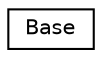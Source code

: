 digraph "Graphical Class Hierarchy"
{
 // LATEX_PDF_SIZE
  edge [fontname="Helvetica",fontsize="10",labelfontname="Helvetica",labelfontsize="10"];
  node [fontname="Helvetica",fontsize="10",shape=record];
  rankdir="LR";
  Node0 [label="Base",height=0.2,width=0.4,color="black", fillcolor="white", style="filled",URL="$classBase.html",tooltip=" "];
}
